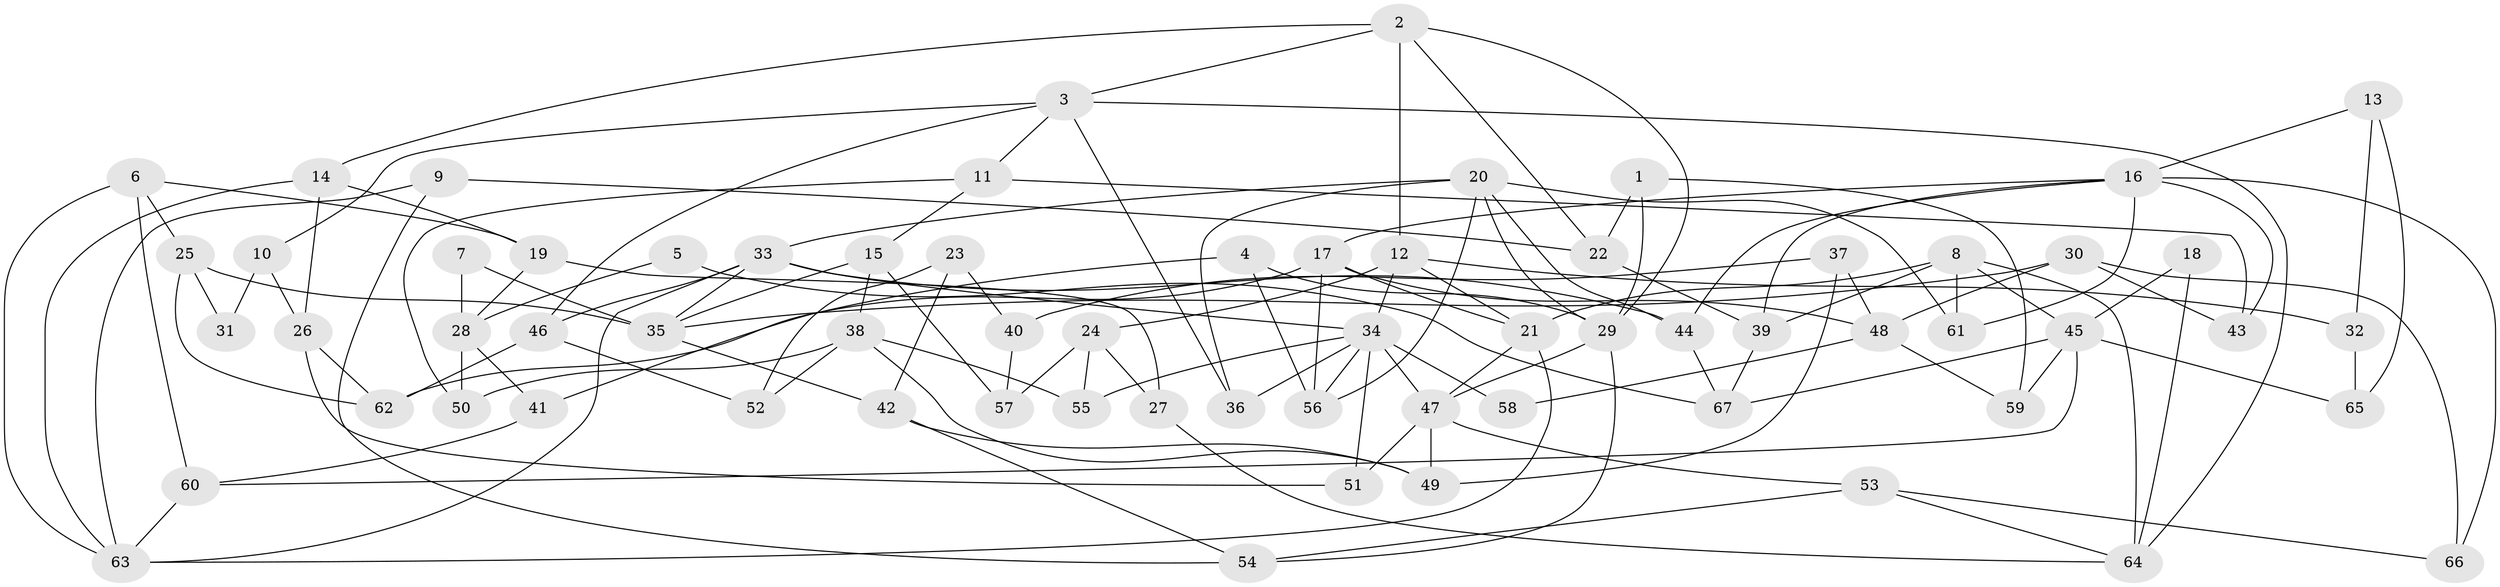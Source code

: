 // Generated by graph-tools (version 1.1) at 2025/51/03/09/25 04:51:31]
// undirected, 67 vertices, 134 edges
graph export_dot {
graph [start="1"]
  node [color=gray90,style=filled];
  1;
  2;
  3;
  4;
  5;
  6;
  7;
  8;
  9;
  10;
  11;
  12;
  13;
  14;
  15;
  16;
  17;
  18;
  19;
  20;
  21;
  22;
  23;
  24;
  25;
  26;
  27;
  28;
  29;
  30;
  31;
  32;
  33;
  34;
  35;
  36;
  37;
  38;
  39;
  40;
  41;
  42;
  43;
  44;
  45;
  46;
  47;
  48;
  49;
  50;
  51;
  52;
  53;
  54;
  55;
  56;
  57;
  58;
  59;
  60;
  61;
  62;
  63;
  64;
  65;
  66;
  67;
  1 -- 29;
  1 -- 22;
  1 -- 59;
  2 -- 14;
  2 -- 3;
  2 -- 12;
  2 -- 22;
  2 -- 29;
  3 -- 64;
  3 -- 36;
  3 -- 10;
  3 -- 11;
  3 -- 46;
  4 -- 56;
  4 -- 29;
  4 -- 41;
  5 -- 28;
  5 -- 67;
  6 -- 63;
  6 -- 60;
  6 -- 19;
  6 -- 25;
  7 -- 35;
  7 -- 28;
  8 -- 61;
  8 -- 21;
  8 -- 39;
  8 -- 45;
  8 -- 64;
  9 -- 54;
  9 -- 63;
  9 -- 22;
  10 -- 26;
  10 -- 31;
  11 -- 43;
  11 -- 15;
  11 -- 50;
  12 -- 34;
  12 -- 21;
  12 -- 24;
  12 -- 32;
  13 -- 16;
  13 -- 65;
  13 -- 32;
  14 -- 63;
  14 -- 26;
  14 -- 19;
  15 -- 38;
  15 -- 35;
  15 -- 57;
  16 -- 17;
  16 -- 39;
  16 -- 43;
  16 -- 44;
  16 -- 61;
  16 -- 66;
  17 -- 48;
  17 -- 21;
  17 -- 56;
  17 -- 62;
  18 -- 64;
  18 -- 45;
  19 -- 27;
  19 -- 28;
  20 -- 33;
  20 -- 44;
  20 -- 29;
  20 -- 36;
  20 -- 56;
  20 -- 61;
  21 -- 47;
  21 -- 63;
  22 -- 39;
  23 -- 42;
  23 -- 52;
  23 -- 40;
  24 -- 27;
  24 -- 55;
  24 -- 57;
  25 -- 62;
  25 -- 31;
  25 -- 35;
  26 -- 51;
  26 -- 62;
  27 -- 64;
  28 -- 50;
  28 -- 41;
  29 -- 47;
  29 -- 54;
  30 -- 35;
  30 -- 66;
  30 -- 43;
  30 -- 48;
  32 -- 65;
  33 -- 35;
  33 -- 63;
  33 -- 34;
  33 -- 44;
  33 -- 46;
  34 -- 56;
  34 -- 36;
  34 -- 47;
  34 -- 51;
  34 -- 55;
  34 -- 58;
  35 -- 42;
  37 -- 48;
  37 -- 40;
  37 -- 49;
  38 -- 49;
  38 -- 55;
  38 -- 50;
  38 -- 52;
  39 -- 67;
  40 -- 57;
  41 -- 60;
  42 -- 49;
  42 -- 54;
  44 -- 67;
  45 -- 67;
  45 -- 59;
  45 -- 60;
  45 -- 65;
  46 -- 52;
  46 -- 62;
  47 -- 49;
  47 -- 51;
  47 -- 53;
  48 -- 59;
  48 -- 58;
  53 -- 54;
  53 -- 64;
  53 -- 66;
  60 -- 63;
}
